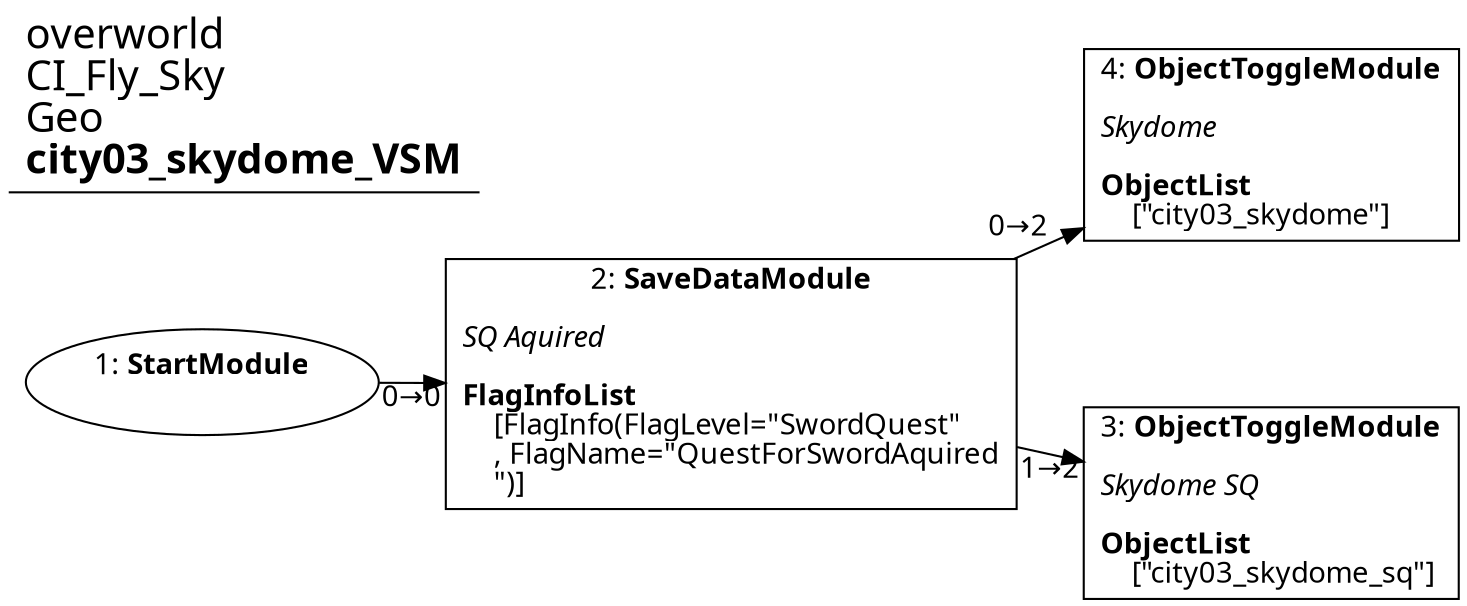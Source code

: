 digraph {
    layout = fdp;
    overlap = prism;
    sep = "+16";
    splines = spline;

    node [ shape = box ];

    graph [ fontname = "Segoe UI" ];
    node [ fontname = "Segoe UI" ];
    edge [ fontname = "Segoe UI" ];

    1 [ label = <1: <b>StartModule</b><br/><br/>> ];
    1 [ shape = oval ]
    1 [ pos = "0.22500001,-0.29200003!" ];
    1 -> 2 [ label = "0→0" ];

    2 [ label = <2: <b>SaveDataModule</b><br/><br/><i>SQ Aquired<br align="left"/></i><br align="left"/><b>FlagInfoList</b><br align="left"/>    [FlagInfo(FlagLevel=&quot;SwordQuest&quot;<br align="left"/>    , FlagName=&quot;QuestForSwordAquired<br align="left"/>    &quot;)]<br align="left"/>> ];
    2 [ pos = "0.45000002,-0.29200003!" ];
    2 -> 3 [ label = "1→2" ];
    2 -> 4 [ label = "0→2" ];

    3 [ label = <3: <b>ObjectToggleModule</b><br/><br/><i>Skydome SQ<br align="left"/></i><br align="left"/><b>ObjectList</b><br align="left"/>    [&quot;city03_skydome_sq&quot;]<br align="left"/>> ];
    3 [ pos = "0.75500005,-0.36!" ];

    4 [ label = <4: <b>ObjectToggleModule</b><br/><br/><i>Skydome<br align="left"/></i><br align="left"/><b>ObjectList</b><br align="left"/>    [&quot;city03_skydome&quot;]<br align="left"/>> ];
    4 [ pos = "0.749,-0.16000001!" ];

    title [ pos = "0.224,-0.15900001!" ];
    title [ shape = underline ];
    title [ label = <<font point-size="20">overworld<br align="left"/>CI_Fly_Sky<br align="left"/>Geo<br align="left"/><b>city03_skydome_VSM</b><br align="left"/></font>> ];
}

